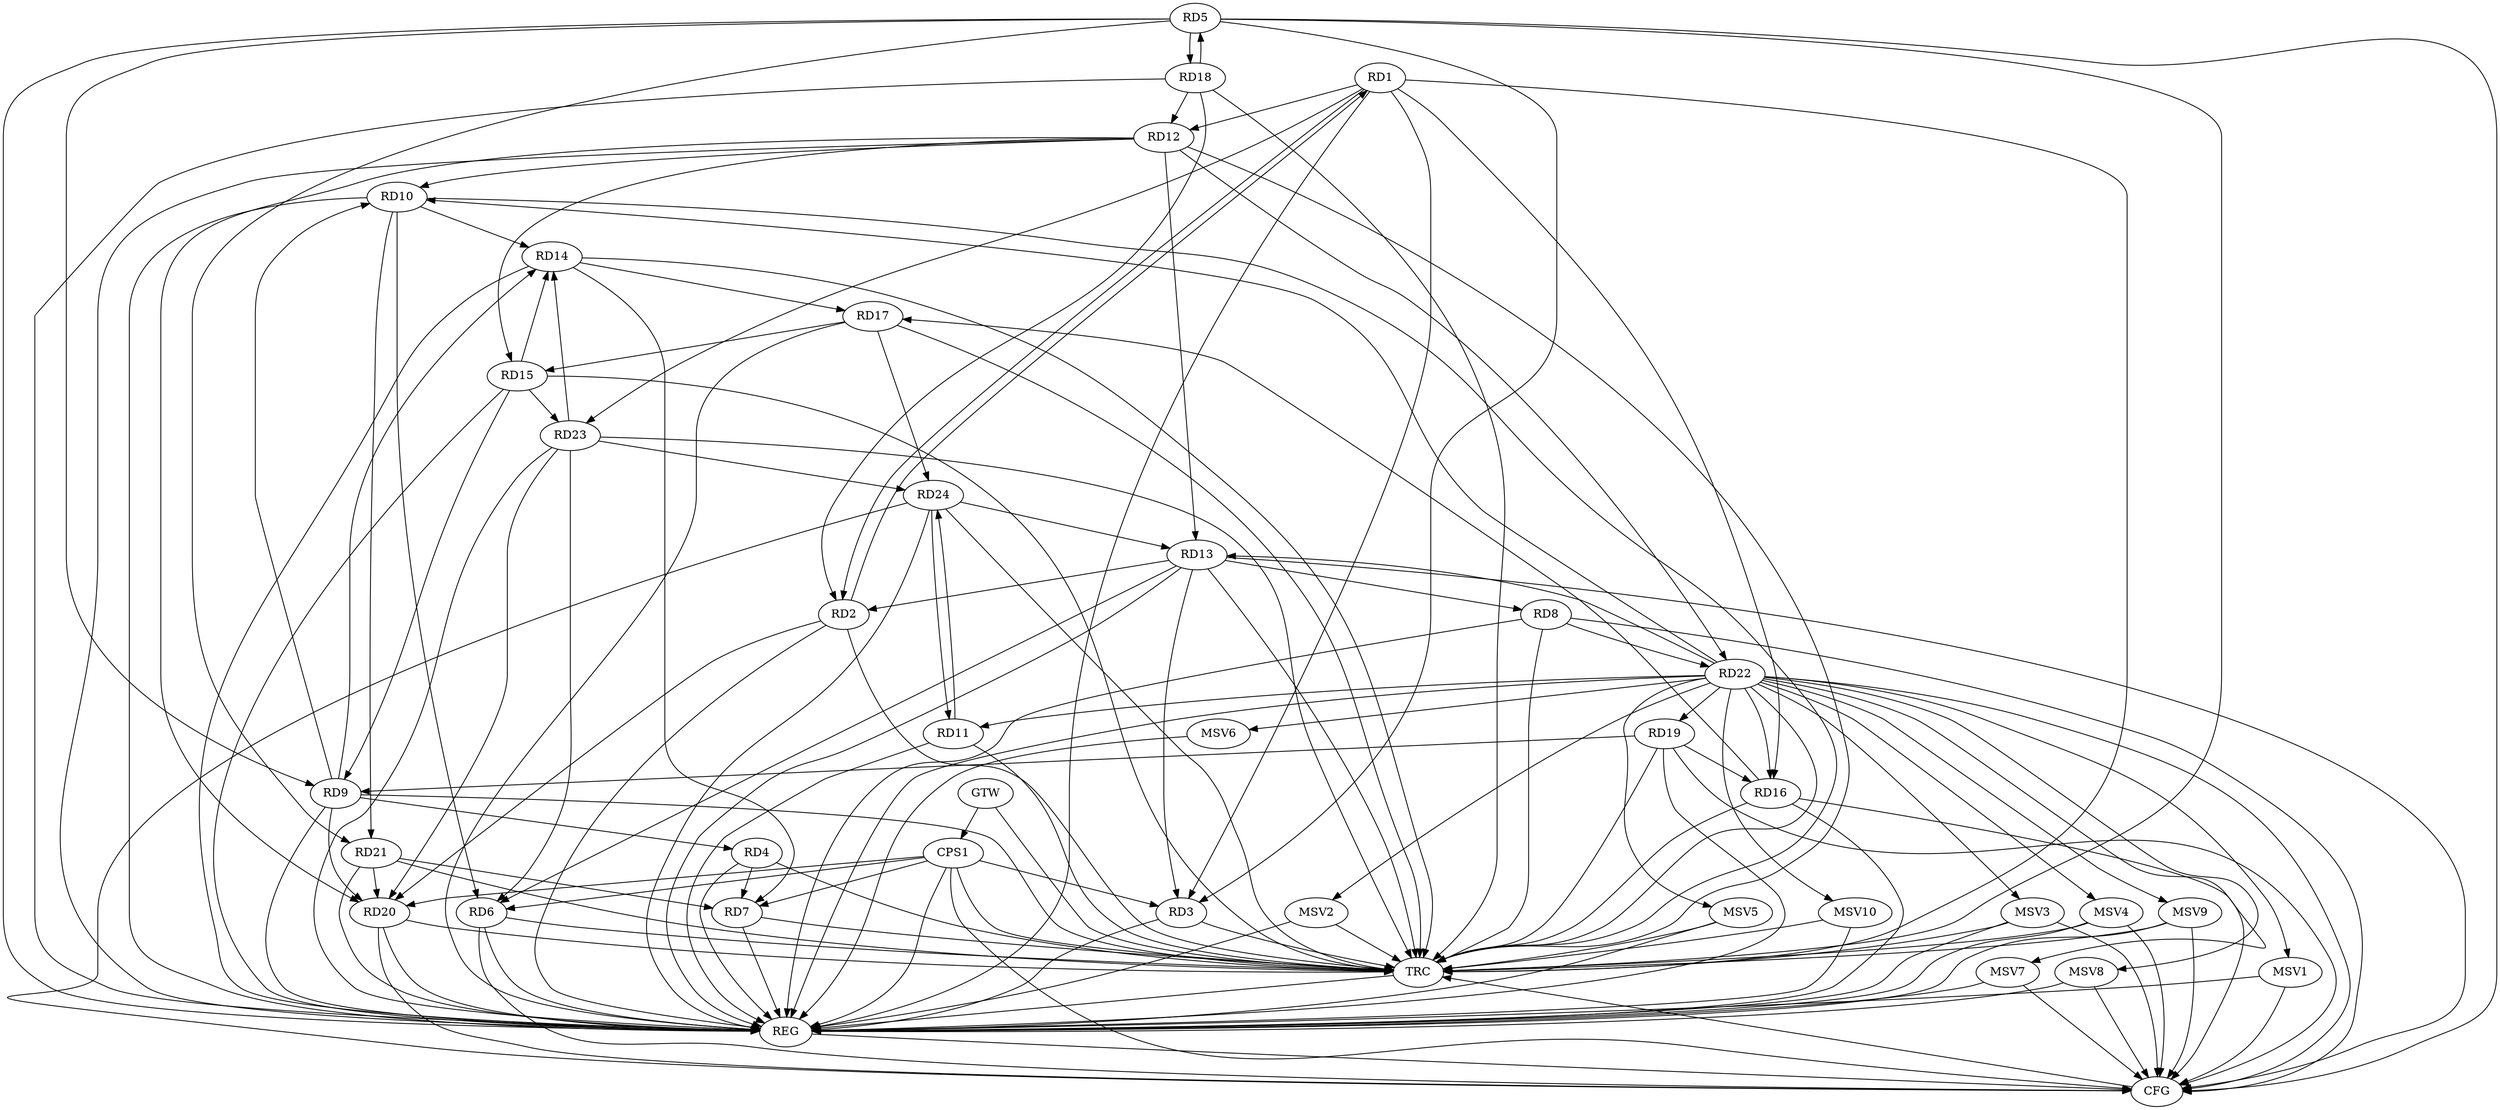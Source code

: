 strict digraph G {
  RD1 [ label="RD1" ];
  RD2 [ label="RD2" ];
  RD3 [ label="RD3" ];
  RD4 [ label="RD4" ];
  RD5 [ label="RD5" ];
  RD6 [ label="RD6" ];
  RD7 [ label="RD7" ];
  RD8 [ label="RD8" ];
  RD9 [ label="RD9" ];
  RD10 [ label="RD10" ];
  RD11 [ label="RD11" ];
  RD12 [ label="RD12" ];
  RD13 [ label="RD13" ];
  RD14 [ label="RD14" ];
  RD15 [ label="RD15" ];
  RD16 [ label="RD16" ];
  RD17 [ label="RD17" ];
  RD18 [ label="RD18" ];
  RD19 [ label="RD19" ];
  RD20 [ label="RD20" ];
  RD21 [ label="RD21" ];
  RD22 [ label="RD22" ];
  RD23 [ label="RD23" ];
  RD24 [ label="RD24" ];
  CPS1 [ label="CPS1" ];
  GTW [ label="GTW" ];
  REG [ label="REG" ];
  CFG [ label="CFG" ];
  TRC [ label="TRC" ];
  MSV1 [ label="MSV1" ];
  MSV2 [ label="MSV2" ];
  MSV3 [ label="MSV3" ];
  MSV4 [ label="MSV4" ];
  MSV5 [ label="MSV5" ];
  MSV6 [ label="MSV6" ];
  MSV7 [ label="MSV7" ];
  MSV8 [ label="MSV8" ];
  MSV9 [ label="MSV9" ];
  MSV10 [ label="MSV10" ];
  RD1 -> RD2;
  RD2 -> RD1;
  RD1 -> RD3;
  RD1 -> RD12;
  RD1 -> RD16;
  RD1 -> RD23;
  RD13 -> RD2;
  RD18 -> RD2;
  RD2 -> RD20;
  RD5 -> RD3;
  RD13 -> RD3;
  RD4 -> RD7;
  RD9 -> RD4;
  RD5 -> RD9;
  RD5 -> RD18;
  RD18 -> RD5;
  RD5 -> RD21;
  RD10 -> RD6;
  RD13 -> RD6;
  RD23 -> RD6;
  RD14 -> RD7;
  RD21 -> RD7;
  RD13 -> RD8;
  RD8 -> RD22;
  RD9 -> RD10;
  RD9 -> RD14;
  RD15 -> RD9;
  RD19 -> RD9;
  RD9 -> RD20;
  RD12 -> RD10;
  RD10 -> RD14;
  RD10 -> RD21;
  RD22 -> RD10;
  RD22 -> RD11;
  RD11 -> RD24;
  RD24 -> RD11;
  RD12 -> RD13;
  RD12 -> RD15;
  RD18 -> RD12;
  RD12 -> RD20;
  RD12 -> RD22;
  RD22 -> RD13;
  RD24 -> RD13;
  RD15 -> RD14;
  RD14 -> RD17;
  RD23 -> RD14;
  RD17 -> RD15;
  RD15 -> RD23;
  RD16 -> RD17;
  RD19 -> RD16;
  RD22 -> RD16;
  RD17 -> RD24;
  RD22 -> RD19;
  RD21 -> RD20;
  RD23 -> RD20;
  RD23 -> RD24;
  CPS1 -> RD3;
  CPS1 -> RD6;
  CPS1 -> RD7;
  CPS1 -> RD20;
  GTW -> CPS1;
  RD1 -> REG;
  RD2 -> REG;
  RD3 -> REG;
  RD4 -> REG;
  RD5 -> REG;
  RD6 -> REG;
  RD7 -> REG;
  RD8 -> REG;
  RD9 -> REG;
  RD10 -> REG;
  RD11 -> REG;
  RD12 -> REG;
  RD13 -> REG;
  RD14 -> REG;
  RD15 -> REG;
  RD16 -> REG;
  RD17 -> REG;
  RD18 -> REG;
  RD19 -> REG;
  RD20 -> REG;
  RD21 -> REG;
  RD22 -> REG;
  RD23 -> REG;
  RD24 -> REG;
  CPS1 -> REG;
  RD22 -> CFG;
  RD16 -> CFG;
  RD20 -> CFG;
  RD5 -> CFG;
  RD8 -> CFG;
  RD13 -> CFG;
  RD6 -> CFG;
  CPS1 -> CFG;
  RD24 -> CFG;
  RD19 -> CFG;
  REG -> CFG;
  RD1 -> TRC;
  RD2 -> TRC;
  RD3 -> TRC;
  RD4 -> TRC;
  RD5 -> TRC;
  RD6 -> TRC;
  RD7 -> TRC;
  RD8 -> TRC;
  RD9 -> TRC;
  RD10 -> TRC;
  RD11 -> TRC;
  RD12 -> TRC;
  RD13 -> TRC;
  RD14 -> TRC;
  RD15 -> TRC;
  RD16 -> TRC;
  RD17 -> TRC;
  RD18 -> TRC;
  RD19 -> TRC;
  RD20 -> TRC;
  RD21 -> TRC;
  RD22 -> TRC;
  RD23 -> TRC;
  RD24 -> TRC;
  CPS1 -> TRC;
  GTW -> TRC;
  CFG -> TRC;
  TRC -> REG;
  RD22 -> MSV1;
  RD22 -> MSV2;
  RD22 -> MSV3;
  RD22 -> MSV4;
  RD22 -> MSV5;
  RD22 -> MSV6;
  MSV1 -> REG;
  MSV1 -> CFG;
  MSV2 -> REG;
  MSV2 -> TRC;
  MSV3 -> REG;
  MSV3 -> TRC;
  MSV3 -> CFG;
  MSV4 -> REG;
  MSV4 -> TRC;
  MSV4 -> CFG;
  MSV5 -> REG;
  MSV5 -> TRC;
  MSV6 -> REG;
  RD22 -> MSV7;
  MSV7 -> REG;
  MSV7 -> CFG;
  RD22 -> MSV8;
  MSV8 -> REG;
  MSV8 -> CFG;
  RD22 -> MSV9;
  MSV9 -> REG;
  MSV9 -> TRC;
  MSV9 -> CFG;
  RD22 -> MSV10;
  MSV10 -> REG;
  MSV10 -> TRC;
}
